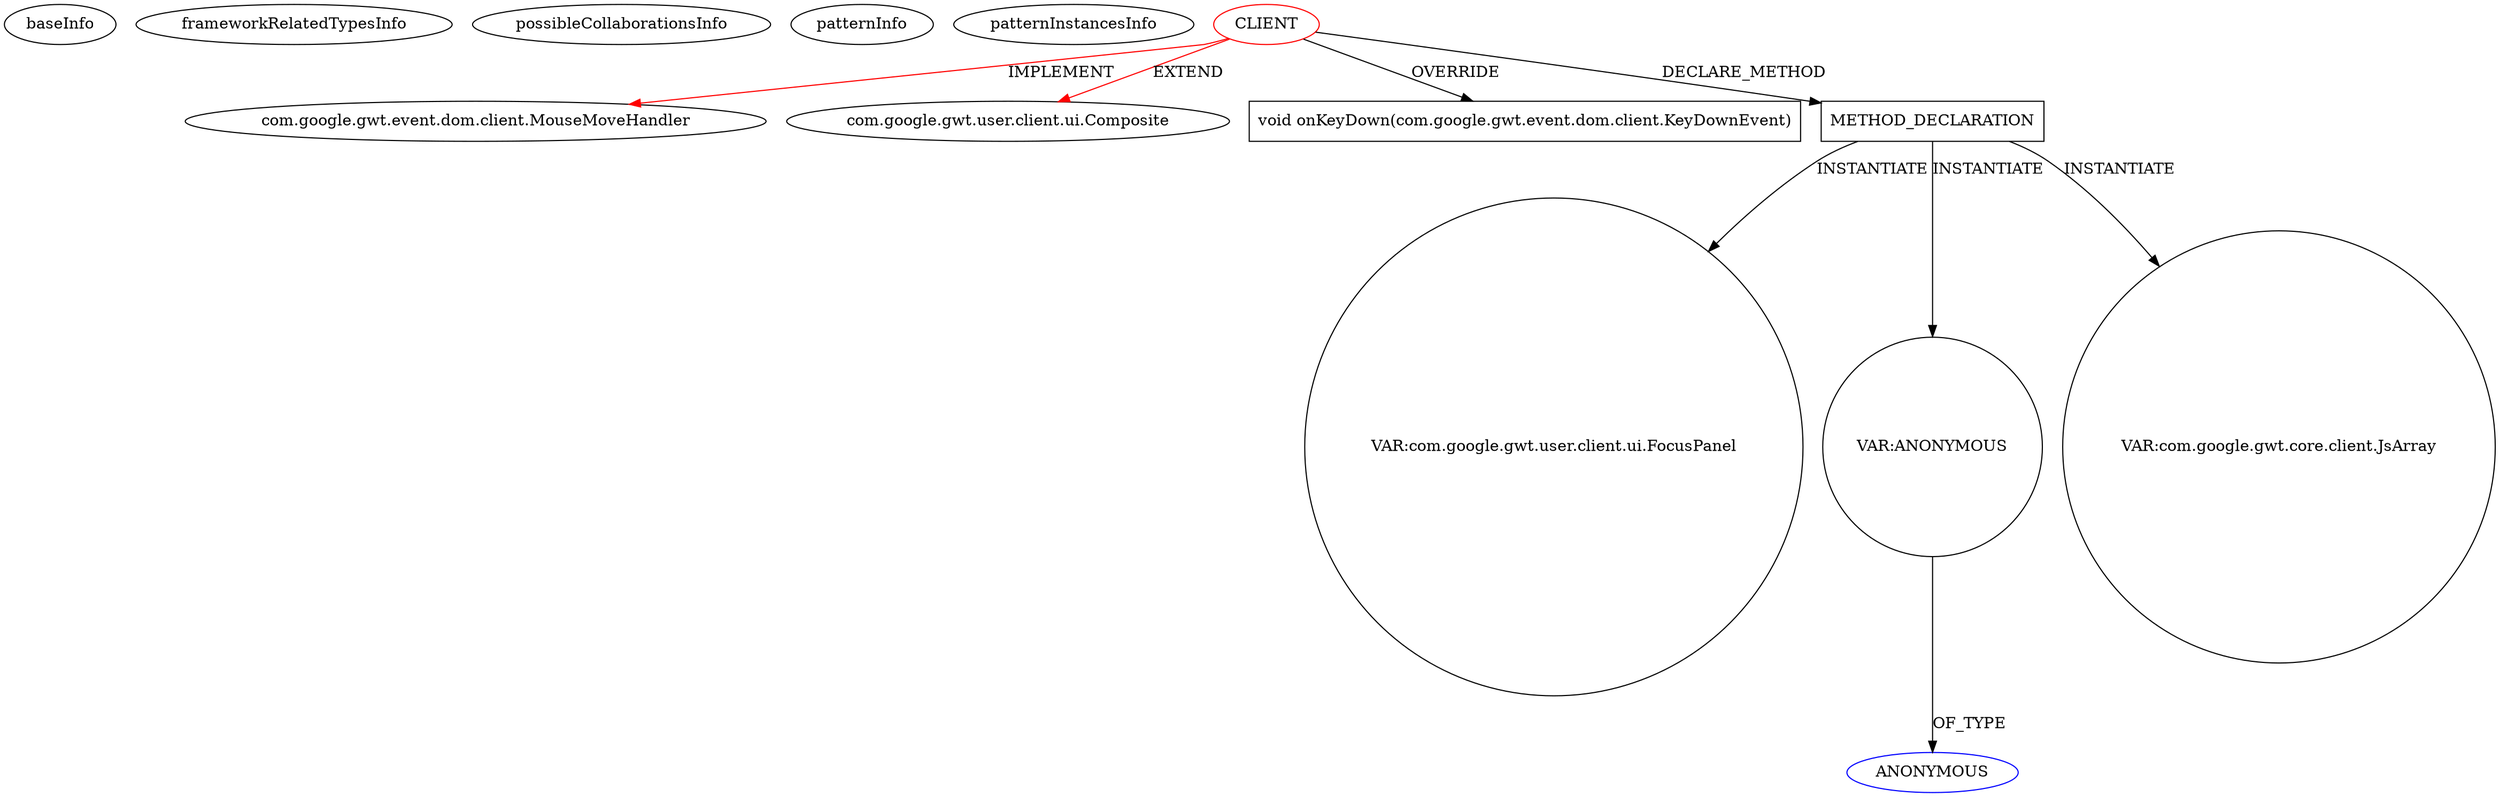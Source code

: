 digraph {
baseInfo[graphId=496,category="pattern",isAnonymous=false,possibleRelation=false]
frameworkRelatedTypesInfo[0="com.google.gwt.user.client.ui.Composite",1="com.google.gwt.event.dom.client.MouseMoveHandler"]
possibleCollaborationsInfo[]
patternInfo[frequency=2.0,patternRootClient=0]
patternInstancesInfo[0="vlapan-PhotoBank~/vlapan-PhotoBank/PhotoBank-master/src/com/vlapan/gwt/photobank/client/ui/PhotoBrowserSimple.java~PhotoBrowserSimple~4605",1="vlapan-PhotoBank~/vlapan-PhotoBank/PhotoBank-master/src/com/vlapan/gwt/photobank/client/ui/PhotoBrowser.java~PhotoBrowser~4600"]
2[label="com.google.gwt.event.dom.client.MouseMoveHandler",vertexType="FRAMEWORK_INTERFACE_TYPE",isFrameworkType=false]
0[label="CLIENT",vertexType="ROOT_CLIENT_CLASS_DECLARATION",isFrameworkType=false,color=red]
1[label="com.google.gwt.user.client.ui.Composite",vertexType="FRAMEWORK_CLASS_TYPE",isFrameworkType=false]
44[label="void onKeyDown(com.google.gwt.event.dom.client.KeyDownEvent)",vertexType="OVERRIDING_METHOD_DECLARATION",isFrameworkType=false,shape=box]
69[label="METHOD_DECLARATION",vertexType="CLIENT_METHOD_DECLARATION",isFrameworkType=false,shape=box]
70[label="VAR:com.google.gwt.user.client.ui.FocusPanel",vertexType="VARIABLE_EXPRESION",isFrameworkType=false,shape=circle]
103[label="VAR:ANONYMOUS",vertexType="VARIABLE_EXPRESION",isFrameworkType=false,shape=circle]
104[label="ANONYMOUS",vertexType="REFERENCE_ANONYMOUS_DECLARATION",isFrameworkType=false,color=blue]
91[label="VAR:com.google.gwt.core.client.JsArray",vertexType="VARIABLE_EXPRESION",isFrameworkType=false,shape=circle]
0->1[label="EXTEND",color=red]
69->70[label="INSTANTIATE"]
69->103[label="INSTANTIATE"]
0->2[label="IMPLEMENT",color=red]
0->44[label="OVERRIDE"]
103->104[label="OF_TYPE"]
0->69[label="DECLARE_METHOD"]
69->91[label="INSTANTIATE"]
}
